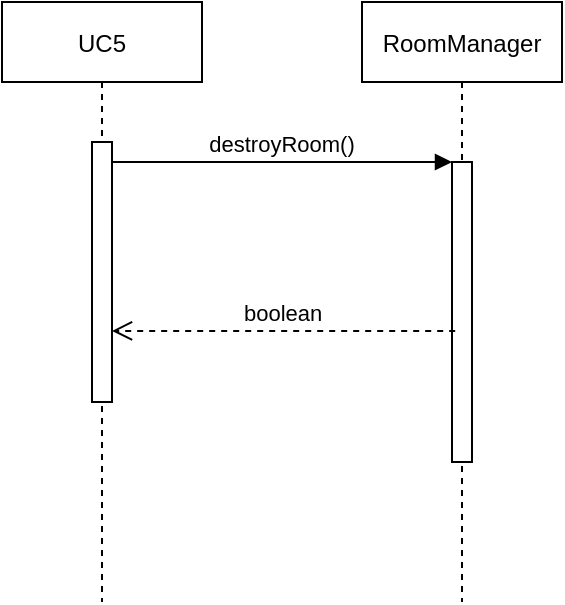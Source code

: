 <mxfile version="18.0.1" type="device"><diagram id="E1pYmppO2HbIxQFyGSv5" name="Side-1"><mxGraphModel dx="881" dy="448" grid="1" gridSize="10" guides="1" tooltips="1" connect="1" arrows="1" fold="1" page="1" pageScale="1" pageWidth="1654" pageHeight="1169" math="0" shadow="0"><root><mxCell id="0"/><mxCell id="1" parent="0"/><mxCell id="64fsf5KKqXEmRm7Nm-mk-1" value="UC5" style="shape=umlLifeline;perimeter=lifelinePerimeter;container=1;collapsible=0;recursiveResize=0;rounded=0;shadow=0;strokeWidth=1;" vertex="1" parent="1"><mxGeometry x="120" y="80" width="100" height="300" as="geometry"/></mxCell><mxCell id="64fsf5KKqXEmRm7Nm-mk-2" value="" style="points=[];perimeter=orthogonalPerimeter;rounded=0;shadow=0;strokeWidth=1;" vertex="1" parent="64fsf5KKqXEmRm7Nm-mk-1"><mxGeometry x="45" y="70" width="10" height="130" as="geometry"/></mxCell><mxCell id="64fsf5KKqXEmRm7Nm-mk-3" value="RoomManager" style="shape=umlLifeline;perimeter=lifelinePerimeter;container=1;collapsible=0;recursiveResize=0;rounded=0;shadow=0;strokeWidth=1;" vertex="1" parent="1"><mxGeometry x="300" y="80" width="100" height="300" as="geometry"/></mxCell><mxCell id="64fsf5KKqXEmRm7Nm-mk-4" value="" style="points=[];perimeter=orthogonalPerimeter;rounded=0;shadow=0;strokeWidth=1;" vertex="1" parent="64fsf5KKqXEmRm7Nm-mk-3"><mxGeometry x="45" y="80" width="10" height="150" as="geometry"/></mxCell><mxCell id="64fsf5KKqXEmRm7Nm-mk-5" value="boolean" style="verticalAlign=bottom;endArrow=open;dashed=1;endSize=8;shadow=0;strokeWidth=1;exitX=0.159;exitY=0.563;exitDx=0;exitDy=0;exitPerimeter=0;" edge="1" parent="1" source="64fsf5KKqXEmRm7Nm-mk-4" target="64fsf5KKqXEmRm7Nm-mk-2"><mxGeometry relative="1" as="geometry"><mxPoint x="275" y="236" as="targetPoint"/></mxGeometry></mxCell><mxCell id="64fsf5KKqXEmRm7Nm-mk-6" value="destroyRoom()" style="verticalAlign=bottom;endArrow=block;entryX=0;entryY=0;shadow=0;strokeWidth=1;" edge="1" parent="1" source="64fsf5KKqXEmRm7Nm-mk-2" target="64fsf5KKqXEmRm7Nm-mk-4"><mxGeometry relative="1" as="geometry"><mxPoint x="275" y="160" as="sourcePoint"/></mxGeometry></mxCell></root></mxGraphModel></diagram></mxfile>